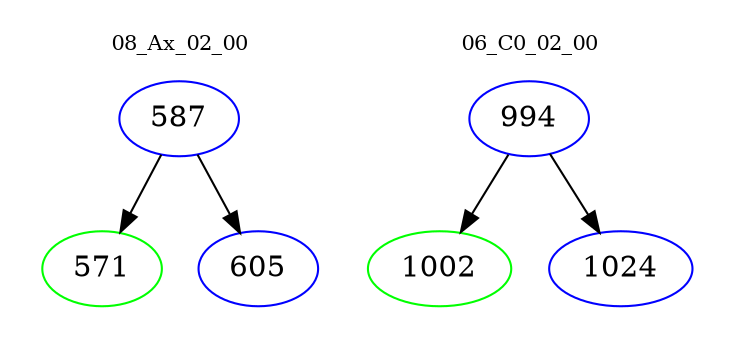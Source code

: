 digraph{
subgraph cluster_0 {
color = white
label = "08_Ax_02_00";
fontsize=10;
T0_587 [label="587", color="blue"]
T0_587 -> T0_571 [color="black"]
T0_571 [label="571", color="green"]
T0_587 -> T0_605 [color="black"]
T0_605 [label="605", color="blue"]
}
subgraph cluster_1 {
color = white
label = "06_C0_02_00";
fontsize=10;
T1_994 [label="994", color="blue"]
T1_994 -> T1_1002 [color="black"]
T1_1002 [label="1002", color="green"]
T1_994 -> T1_1024 [color="black"]
T1_1024 [label="1024", color="blue"]
}
}
